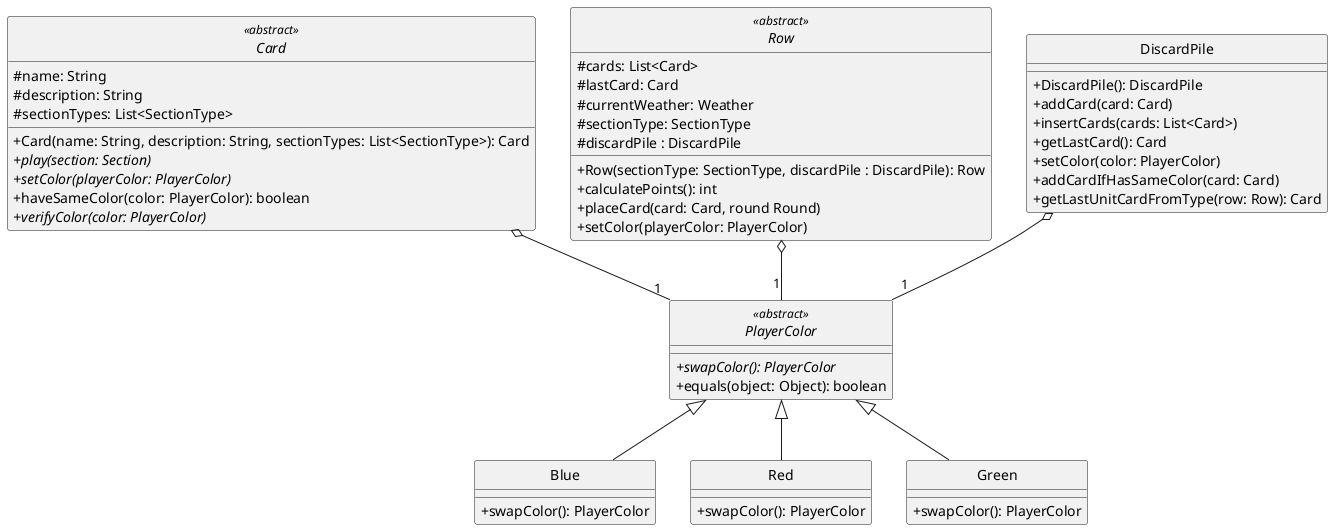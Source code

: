 @startuml

skinparam monochrome true
hide circle
skinparam classAttributeIconSize 0

abstract class Card <<abstract>> {
  #name: String
  #description: String
  #sectionTypes: List<SectionType>
  +Card(name: String, description: String, sectionTypes: List<SectionType>): Card
  +{abstract}play(section: Section)
  +{abstract}setColor(playerColor: PlayerColor)
  +haveSameColor(color: PlayerColor): boolean
  +{abstract}verifyColor(color: PlayerColor)
}

abstract class Row <<abstract>> {
  #cards: List<Card>
  #lastCard: Card
  #currentWeather: Weather
  #sectionType: SectionType
  #discardPile : DiscardPile
  +Row(sectionType: SectionType, discardPile : DiscardPile): Row
  +calculatePoints(): int
  +placeCard(card: Card, round Round)
  +setColor(playerColor: PlayerColor)
}

class DiscardPile {
  +DiscardPile(): DiscardPile
  +addCard(card: Card)
  +insertCards(cards: List<Card>)
  +getLastCard(): Card
  +setColor(color: PlayerColor)
  +addCardIfHasSameColor(card: Card)
  +getLastUnitCardFromType(row: Row): Card
}

abstract class PlayerColor <<abstract>> {
  +{abstract}swapColor(): PlayerColor
  +equals(object: Object): boolean
}

class Blue {
  +swapColor(): PlayerColor
}

class Red {
  +swapColor(): PlayerColor
}

class Green {
  +swapColor(): PlayerColor
}

Card o-- "1" PlayerColor
Row  o-- "1" PlayerColor
DiscardPile o-- "1" PlayerColor

PlayerColor <|-- Blue
PlayerColor <|-- Red
PlayerColor <|-- Green
@enduml